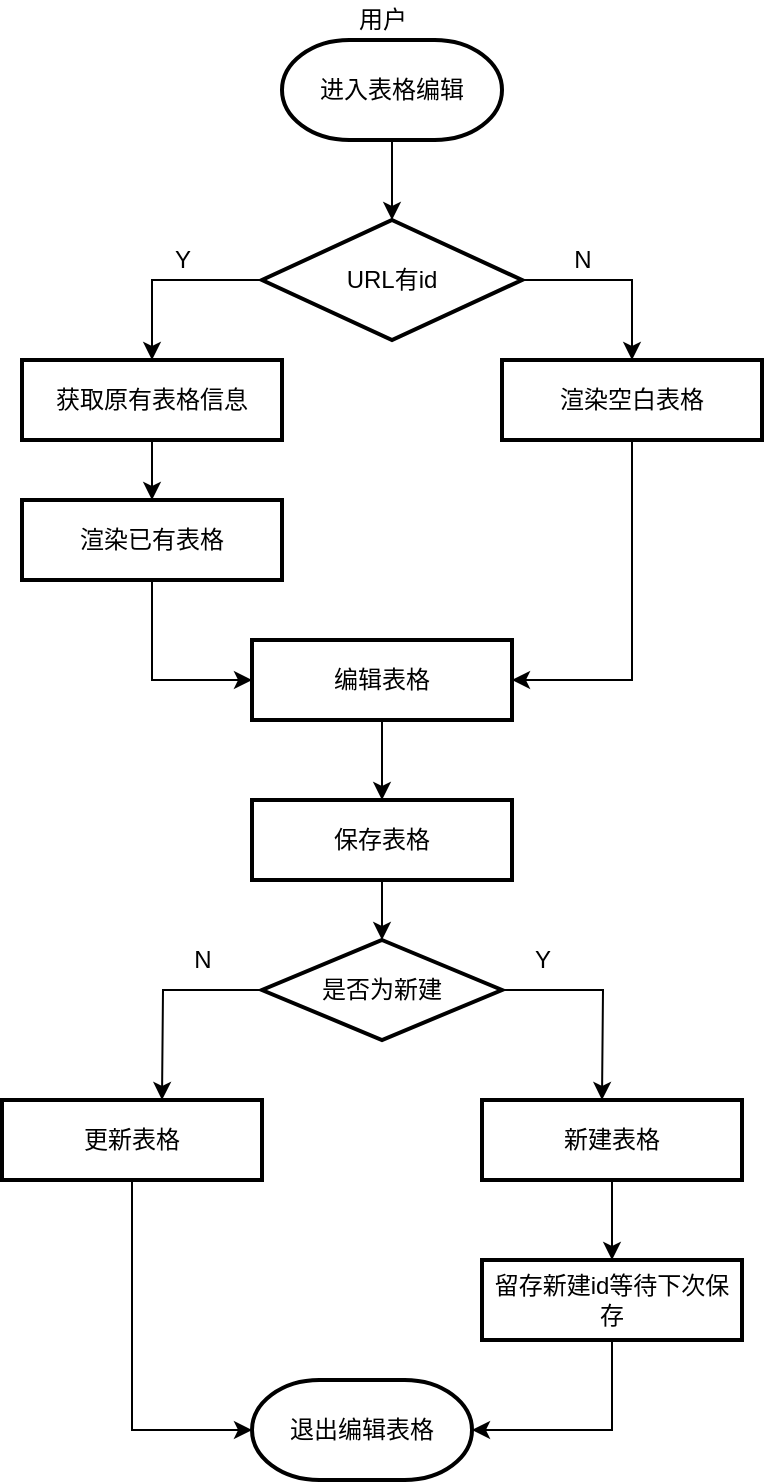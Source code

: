 <mxfile version="14.6.10" type="github">
  <diagram id="krJ8hBpQiW85uxP0k1V1" name="Page-1">
    <mxGraphModel dx="946" dy="470" grid="1" gridSize="10" guides="1" tooltips="1" connect="1" arrows="1" fold="1" page="1" pageScale="1" pageWidth="827" pageHeight="1169" math="0" shadow="0">
      <root>
        <mxCell id="0" />
        <mxCell id="1" parent="0" />
        <mxCell id="a1dXtjCDa0dh4BJsuNUn-5" style="edgeStyle=orthogonalEdgeStyle;rounded=0;orthogonalLoop=1;jettySize=auto;html=1;exitX=0.5;exitY=1;exitDx=0;exitDy=0;exitPerimeter=0;" edge="1" parent="1" source="a1dXtjCDa0dh4BJsuNUn-1" target="a1dXtjCDa0dh4BJsuNUn-4">
          <mxGeometry relative="1" as="geometry" />
        </mxCell>
        <mxCell id="a1dXtjCDa0dh4BJsuNUn-1" value="进入表格编辑" style="strokeWidth=2;html=1;shape=mxgraph.flowchart.terminator;whiteSpace=wrap;" vertex="1" parent="1">
          <mxGeometry x="340" y="40" width="110" height="50" as="geometry" />
        </mxCell>
        <mxCell id="a1dXtjCDa0dh4BJsuNUn-2" value="用户" style="text;html=1;align=center;verticalAlign=middle;resizable=0;points=[];autosize=1;strokeColor=none;" vertex="1" parent="1">
          <mxGeometry x="370" y="20" width="40" height="20" as="geometry" />
        </mxCell>
        <mxCell id="a1dXtjCDa0dh4BJsuNUn-14" style="edgeStyle=orthogonalEdgeStyle;rounded=0;orthogonalLoop=1;jettySize=auto;html=1;exitX=0.5;exitY=1;exitDx=0;exitDy=0;entryX=0.5;entryY=0;entryDx=0;entryDy=0;" edge="1" parent="1" source="a1dXtjCDa0dh4BJsuNUn-3" target="a1dXtjCDa0dh4BJsuNUn-13">
          <mxGeometry relative="1" as="geometry" />
        </mxCell>
        <mxCell id="a1dXtjCDa0dh4BJsuNUn-3" value="获取原有表格信息" style="rounded=0;whiteSpace=wrap;html=1;absoluteArcSize=1;arcSize=14;strokeWidth=2;" vertex="1" parent="1">
          <mxGeometry x="210" y="200" width="130" height="40" as="geometry" />
        </mxCell>
        <mxCell id="a1dXtjCDa0dh4BJsuNUn-9" style="edgeStyle=orthogonalEdgeStyle;rounded=0;orthogonalLoop=1;jettySize=auto;html=1;exitX=0;exitY=0.5;exitDx=0;exitDy=0;exitPerimeter=0;entryX=0.5;entryY=0;entryDx=0;entryDy=0;" edge="1" parent="1" source="a1dXtjCDa0dh4BJsuNUn-4" target="a1dXtjCDa0dh4BJsuNUn-3">
          <mxGeometry relative="1" as="geometry" />
        </mxCell>
        <mxCell id="a1dXtjCDa0dh4BJsuNUn-10" style="edgeStyle=orthogonalEdgeStyle;rounded=0;orthogonalLoop=1;jettySize=auto;html=1;exitX=1;exitY=0.5;exitDx=0;exitDy=0;exitPerimeter=0;entryX=0.5;entryY=0;entryDx=0;entryDy=0;" edge="1" parent="1" source="a1dXtjCDa0dh4BJsuNUn-4" target="a1dXtjCDa0dh4BJsuNUn-8">
          <mxGeometry relative="1" as="geometry" />
        </mxCell>
        <mxCell id="a1dXtjCDa0dh4BJsuNUn-4" value="URL有id" style="strokeWidth=2;html=1;shape=mxgraph.flowchart.decision;whiteSpace=wrap;rounded=0;" vertex="1" parent="1">
          <mxGeometry x="330" y="130" width="130" height="60" as="geometry" />
        </mxCell>
        <mxCell id="a1dXtjCDa0dh4BJsuNUn-22" style="edgeStyle=orthogonalEdgeStyle;rounded=0;orthogonalLoop=1;jettySize=auto;html=1;exitX=0.5;exitY=1;exitDx=0;exitDy=0;entryX=1;entryY=0.5;entryDx=0;entryDy=0;" edge="1" parent="1" source="a1dXtjCDa0dh4BJsuNUn-8" target="a1dXtjCDa0dh4BJsuNUn-18">
          <mxGeometry relative="1" as="geometry" />
        </mxCell>
        <mxCell id="a1dXtjCDa0dh4BJsuNUn-8" value="渲染空白表格" style="rounded=0;whiteSpace=wrap;html=1;absoluteArcSize=1;arcSize=14;strokeWidth=2;" vertex="1" parent="1">
          <mxGeometry x="450" y="200" width="130" height="40" as="geometry" />
        </mxCell>
        <mxCell id="a1dXtjCDa0dh4BJsuNUn-21" style="edgeStyle=orthogonalEdgeStyle;rounded=0;orthogonalLoop=1;jettySize=auto;html=1;exitX=0.5;exitY=1;exitDx=0;exitDy=0;entryX=0;entryY=0.5;entryDx=0;entryDy=0;" edge="1" parent="1" source="a1dXtjCDa0dh4BJsuNUn-13" target="a1dXtjCDa0dh4BJsuNUn-18">
          <mxGeometry relative="1" as="geometry" />
        </mxCell>
        <mxCell id="a1dXtjCDa0dh4BJsuNUn-13" value="渲染已有表格" style="rounded=0;whiteSpace=wrap;html=1;absoluteArcSize=1;arcSize=14;strokeWidth=2;" vertex="1" parent="1">
          <mxGeometry x="210" y="270" width="130" height="40" as="geometry" />
        </mxCell>
        <mxCell id="a1dXtjCDa0dh4BJsuNUn-16" value="Y" style="text;html=1;align=center;verticalAlign=middle;resizable=0;points=[];autosize=1;strokeColor=none;" vertex="1" parent="1">
          <mxGeometry x="280" y="140" width="20" height="20" as="geometry" />
        </mxCell>
        <mxCell id="a1dXtjCDa0dh4BJsuNUn-17" value="N" style="text;html=1;align=center;verticalAlign=middle;resizable=0;points=[];autosize=1;strokeColor=none;" vertex="1" parent="1">
          <mxGeometry x="480" y="140" width="20" height="20" as="geometry" />
        </mxCell>
        <mxCell id="a1dXtjCDa0dh4BJsuNUn-23" style="edgeStyle=orthogonalEdgeStyle;rounded=0;orthogonalLoop=1;jettySize=auto;html=1;exitX=0.5;exitY=1;exitDx=0;exitDy=0;" edge="1" parent="1" source="a1dXtjCDa0dh4BJsuNUn-18">
          <mxGeometry relative="1" as="geometry">
            <mxPoint x="390" y="420" as="targetPoint" />
          </mxGeometry>
        </mxCell>
        <mxCell id="a1dXtjCDa0dh4BJsuNUn-18" value="编辑表格" style="rounded=0;whiteSpace=wrap;html=1;absoluteArcSize=1;arcSize=14;strokeWidth=2;" vertex="1" parent="1">
          <mxGeometry x="325" y="340" width="130" height="40" as="geometry" />
        </mxCell>
        <mxCell id="a1dXtjCDa0dh4BJsuNUn-27" style="edgeStyle=orthogonalEdgeStyle;rounded=0;orthogonalLoop=1;jettySize=auto;html=1;exitX=0.5;exitY=1;exitDx=0;exitDy=0;entryX=0.5;entryY=0;entryDx=0;entryDy=0;entryPerimeter=0;" edge="1" parent="1" source="a1dXtjCDa0dh4BJsuNUn-25" target="a1dXtjCDa0dh4BJsuNUn-26">
          <mxGeometry relative="1" as="geometry" />
        </mxCell>
        <mxCell id="a1dXtjCDa0dh4BJsuNUn-25" value="保存表格" style="rounded=0;whiteSpace=wrap;html=1;absoluteArcSize=1;arcSize=14;strokeWidth=2;" vertex="1" parent="1">
          <mxGeometry x="325" y="420" width="130" height="40" as="geometry" />
        </mxCell>
        <mxCell id="a1dXtjCDa0dh4BJsuNUn-28" style="edgeStyle=orthogonalEdgeStyle;rounded=0;orthogonalLoop=1;jettySize=auto;html=1;exitX=1;exitY=0.5;exitDx=0;exitDy=0;exitPerimeter=0;" edge="1" parent="1" source="a1dXtjCDa0dh4BJsuNUn-26">
          <mxGeometry relative="1" as="geometry">
            <mxPoint x="500" y="570" as="targetPoint" />
          </mxGeometry>
        </mxCell>
        <mxCell id="a1dXtjCDa0dh4BJsuNUn-29" style="edgeStyle=orthogonalEdgeStyle;rounded=0;orthogonalLoop=1;jettySize=auto;html=1;exitX=0;exitY=0.5;exitDx=0;exitDy=0;exitPerimeter=0;" edge="1" parent="1" source="a1dXtjCDa0dh4BJsuNUn-26">
          <mxGeometry relative="1" as="geometry">
            <mxPoint x="280" y="570" as="targetPoint" />
          </mxGeometry>
        </mxCell>
        <mxCell id="a1dXtjCDa0dh4BJsuNUn-26" value="是否为新建" style="strokeWidth=2;html=1;shape=mxgraph.flowchart.decision;whiteSpace=wrap;rounded=0;" vertex="1" parent="1">
          <mxGeometry x="330" y="490" width="120" height="50" as="geometry" />
        </mxCell>
        <mxCell id="a1dXtjCDa0dh4BJsuNUn-36" style="edgeStyle=orthogonalEdgeStyle;rounded=0;orthogonalLoop=1;jettySize=auto;html=1;exitX=0.5;exitY=1;exitDx=0;exitDy=0;entryX=0;entryY=0.5;entryDx=0;entryDy=0;entryPerimeter=0;" edge="1" parent="1" source="a1dXtjCDa0dh4BJsuNUn-30" target="a1dXtjCDa0dh4BJsuNUn-35">
          <mxGeometry relative="1" as="geometry" />
        </mxCell>
        <mxCell id="a1dXtjCDa0dh4BJsuNUn-30" value="更新表格" style="rounded=0;whiteSpace=wrap;html=1;absoluteArcSize=1;arcSize=14;strokeWidth=2;" vertex="1" parent="1">
          <mxGeometry x="200" y="570" width="130" height="40" as="geometry" />
        </mxCell>
        <mxCell id="a1dXtjCDa0dh4BJsuNUn-32" style="edgeStyle=orthogonalEdgeStyle;rounded=0;orthogonalLoop=1;jettySize=auto;html=1;exitX=0.5;exitY=1;exitDx=0;exitDy=0;" edge="1" parent="1" source="a1dXtjCDa0dh4BJsuNUn-31">
          <mxGeometry relative="1" as="geometry">
            <mxPoint x="505" y="650" as="targetPoint" />
          </mxGeometry>
        </mxCell>
        <mxCell id="a1dXtjCDa0dh4BJsuNUn-31" value="新建表格" style="rounded=0;whiteSpace=wrap;html=1;absoluteArcSize=1;arcSize=14;strokeWidth=2;" vertex="1" parent="1">
          <mxGeometry x="440" y="570" width="130" height="40" as="geometry" />
        </mxCell>
        <mxCell id="a1dXtjCDa0dh4BJsuNUn-37" style="edgeStyle=orthogonalEdgeStyle;rounded=0;orthogonalLoop=1;jettySize=auto;html=1;exitX=0.5;exitY=1;exitDx=0;exitDy=0;entryX=1;entryY=0.5;entryDx=0;entryDy=0;entryPerimeter=0;" edge="1" parent="1" source="a1dXtjCDa0dh4BJsuNUn-33" target="a1dXtjCDa0dh4BJsuNUn-35">
          <mxGeometry relative="1" as="geometry" />
        </mxCell>
        <mxCell id="a1dXtjCDa0dh4BJsuNUn-33" value="留存新建id等待下次保存" style="rounded=0;whiteSpace=wrap;html=1;absoluteArcSize=1;arcSize=14;strokeWidth=2;" vertex="1" parent="1">
          <mxGeometry x="440" y="650" width="130" height="40" as="geometry" />
        </mxCell>
        <mxCell id="a1dXtjCDa0dh4BJsuNUn-35" value="退出编辑表格" style="strokeWidth=2;html=1;shape=mxgraph.flowchart.terminator;whiteSpace=wrap;" vertex="1" parent="1">
          <mxGeometry x="325" y="710" width="110" height="50" as="geometry" />
        </mxCell>
        <mxCell id="a1dXtjCDa0dh4BJsuNUn-38" value="N" style="text;html=1;align=center;verticalAlign=middle;resizable=0;points=[];autosize=1;strokeColor=none;" vertex="1" parent="1">
          <mxGeometry x="290" y="490" width="20" height="20" as="geometry" />
        </mxCell>
        <mxCell id="a1dXtjCDa0dh4BJsuNUn-39" value="Y" style="text;html=1;align=center;verticalAlign=middle;resizable=0;points=[];autosize=1;strokeColor=none;" vertex="1" parent="1">
          <mxGeometry x="460" y="490" width="20" height="20" as="geometry" />
        </mxCell>
      </root>
    </mxGraphModel>
  </diagram>
</mxfile>
